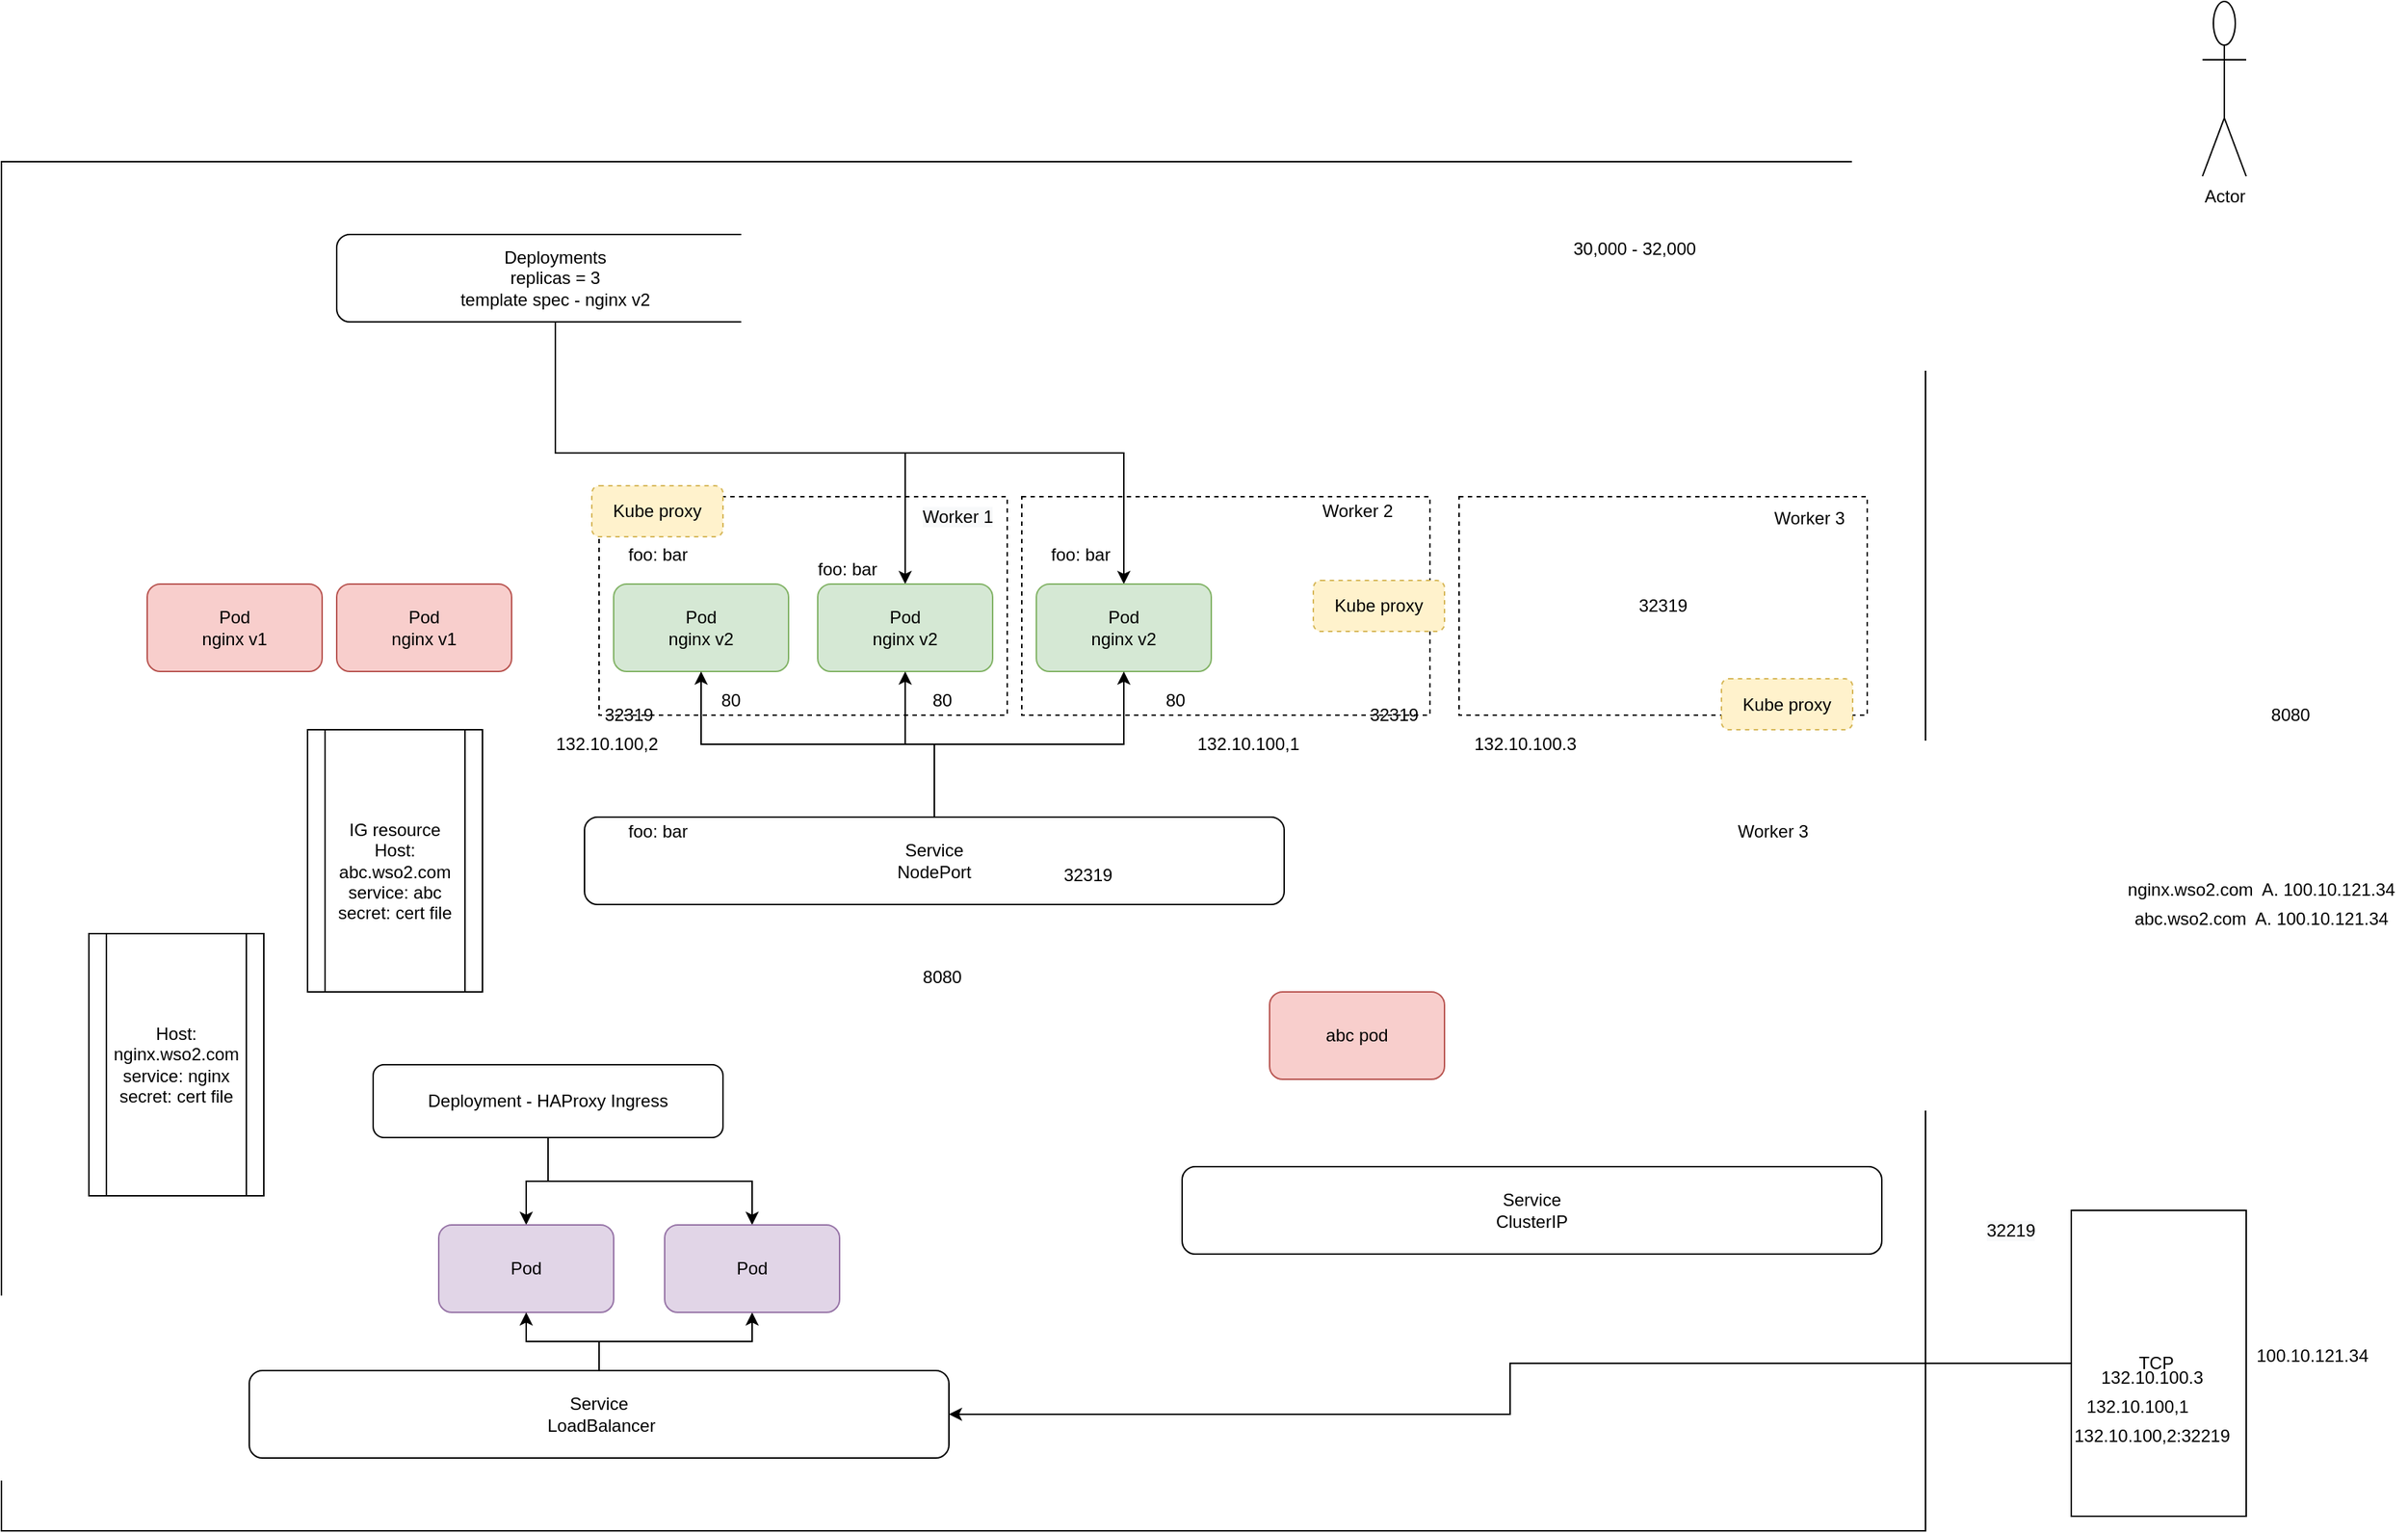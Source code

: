 <mxfile version="16.1.2" type="device" pages="2"><diagram id="NkX3YDX1I7fjAGdv_0Hl" name="Page-1"><mxGraphModel dx="1554" dy="2205" grid="1" gridSize="10" guides="1" tooltips="1" connect="1" arrows="1" fold="1" page="1" pageScale="1" pageWidth="850" pageHeight="1100" math="0" shadow="0"><root><mxCell id="0"/><mxCell id="1" parent="0"/><mxCell id="tuoSpdcc1mW_3n1KTDcN-21" value="" style="rounded=0;whiteSpace=wrap;html=1;" parent="1" vertex="1"><mxGeometry x="90" y="50" width="1320" height="940" as="geometry"/></mxCell><mxCell id="TDz-sHG2sghQoqLE4BUn-2" value="Pod&lt;br&gt;nginx v1" style="rounded=1;whiteSpace=wrap;html=1;fillColor=#f8cecc;strokeColor=#b85450;" parent="1" vertex="1"><mxGeometry x="190" y="340" width="120" height="60" as="geometry"/></mxCell><mxCell id="TDz-sHG2sghQoqLE4BUn-10" style="edgeStyle=orthogonalEdgeStyle;rounded=0;orthogonalLoop=1;jettySize=auto;html=1;exitX=0.5;exitY=1;exitDx=0;exitDy=0;" parent="1" source="TDz-sHG2sghQoqLE4BUn-3" target="TDz-sHG2sghQoqLE4BUn-8" edge="1"><mxGeometry relative="1" as="geometry"/></mxCell><mxCell id="tuoSpdcc1mW_3n1KTDcN-2" style="edgeStyle=orthogonalEdgeStyle;rounded=0;orthogonalLoop=1;jettySize=auto;html=1;exitX=0.5;exitY=1;exitDx=0;exitDy=0;" parent="1" source="TDz-sHG2sghQoqLE4BUn-3" target="tuoSpdcc1mW_3n1KTDcN-1" edge="1"><mxGeometry relative="1" as="geometry"/></mxCell><mxCell id="TDz-sHG2sghQoqLE4BUn-3" value="Deployments&lt;br&gt;replicas = 3&lt;br&gt;template spec - nginx v2" style="rounded=1;whiteSpace=wrap;html=1;" parent="1" vertex="1"><mxGeometry x="320" y="100" width="300" height="60" as="geometry"/></mxCell><mxCell id="TDz-sHG2sghQoqLE4BUn-5" value="Pod&lt;br&gt;nginx v1" style="rounded=1;whiteSpace=wrap;html=1;fillColor=#f8cecc;strokeColor=#b85450;" parent="1" vertex="1"><mxGeometry x="320" y="340" width="120" height="60" as="geometry"/></mxCell><mxCell id="TDz-sHG2sghQoqLE4BUn-7" value="Pod&lt;br&gt;nginx v2" style="rounded=1;whiteSpace=wrap;html=1;fillColor=#d5e8d4;strokeColor=#82b366;" parent="1" vertex="1"><mxGeometry x="510" y="340" width="120" height="60" as="geometry"/></mxCell><mxCell id="TDz-sHG2sghQoqLE4BUn-8" value="Pod&lt;br&gt;nginx v2" style="rounded=1;whiteSpace=wrap;html=1;fillColor=#d5e8d4;strokeColor=#82b366;" parent="1" vertex="1"><mxGeometry x="650" y="340" width="120" height="60" as="geometry"/></mxCell><mxCell id="tuoSpdcc1mW_3n1KTDcN-1" value="Pod&lt;br&gt;nginx v2" style="rounded=1;whiteSpace=wrap;html=1;fillColor=#d5e8d4;strokeColor=#82b366;" parent="1" vertex="1"><mxGeometry x="800" y="340" width="120" height="60" as="geometry"/></mxCell><mxCell id="tuoSpdcc1mW_3n1KTDcN-56" style="edgeStyle=orthogonalEdgeStyle;rounded=0;orthogonalLoop=1;jettySize=auto;html=1;exitX=0.5;exitY=1;exitDx=0;exitDy=0;" parent="1" source="tuoSpdcc1mW_3n1KTDcN-3" target="tuoSpdcc1mW_3n1KTDcN-55" edge="1"><mxGeometry relative="1" as="geometry"/></mxCell><mxCell id="tuoSpdcc1mW_3n1KTDcN-62" style="edgeStyle=orthogonalEdgeStyle;rounded=0;orthogonalLoop=1;jettySize=auto;html=1;exitX=0.5;exitY=1;exitDx=0;exitDy=0;entryX=0.5;entryY=0;entryDx=0;entryDy=0;" parent="1" source="tuoSpdcc1mW_3n1KTDcN-3" target="tuoSpdcc1mW_3n1KTDcN-61" edge="1"><mxGeometry relative="1" as="geometry"/></mxCell><mxCell id="tuoSpdcc1mW_3n1KTDcN-3" value="Deployment - HAProxy Ingress" style="rounded=1;whiteSpace=wrap;html=1;" parent="1" vertex="1"><mxGeometry x="345" y="670" width="240" height="50" as="geometry"/></mxCell><mxCell id="tuoSpdcc1mW_3n1KTDcN-10" style="edgeStyle=orthogonalEdgeStyle;rounded=0;orthogonalLoop=1;jettySize=auto;html=1;exitX=0.5;exitY=0;exitDx=0;exitDy=0;" parent="1" source="tuoSpdcc1mW_3n1KTDcN-8" target="TDz-sHG2sghQoqLE4BUn-7" edge="1"><mxGeometry relative="1" as="geometry"/></mxCell><mxCell id="tuoSpdcc1mW_3n1KTDcN-11" style="edgeStyle=orthogonalEdgeStyle;rounded=0;orthogonalLoop=1;jettySize=auto;html=1;exitX=0.5;exitY=0;exitDx=0;exitDy=0;" parent="1" source="tuoSpdcc1mW_3n1KTDcN-8" target="TDz-sHG2sghQoqLE4BUn-8" edge="1"><mxGeometry relative="1" as="geometry"/></mxCell><mxCell id="tuoSpdcc1mW_3n1KTDcN-12" style="edgeStyle=orthogonalEdgeStyle;rounded=0;orthogonalLoop=1;jettySize=auto;html=1;exitX=0.5;exitY=0;exitDx=0;exitDy=0;" parent="1" source="tuoSpdcc1mW_3n1KTDcN-8" target="tuoSpdcc1mW_3n1KTDcN-1" edge="1"><mxGeometry relative="1" as="geometry"/></mxCell><mxCell id="tuoSpdcc1mW_3n1KTDcN-8" value="Service&lt;br&gt;NodePort" style="rounded=1;whiteSpace=wrap;html=1;" parent="1" vertex="1"><mxGeometry x="490" y="500" width="480" height="60" as="geometry"/></mxCell><mxCell id="tuoSpdcc1mW_3n1KTDcN-13" value="foo: bar" style="text;html=1;align=center;verticalAlign=middle;resizable=0;points=[];autosize=1;strokeColor=none;fillColor=none;" parent="1" vertex="1"><mxGeometry x="510" y="500" width="60" height="20" as="geometry"/></mxCell><mxCell id="tuoSpdcc1mW_3n1KTDcN-14" value="foo: bar" style="text;html=1;align=center;verticalAlign=middle;resizable=0;points=[];autosize=1;strokeColor=none;fillColor=none;" parent="1" vertex="1"><mxGeometry x="510" y="310" width="60" height="20" as="geometry"/></mxCell><mxCell id="tuoSpdcc1mW_3n1KTDcN-15" value="foo: bar" style="text;html=1;align=center;verticalAlign=middle;resizable=0;points=[];autosize=1;strokeColor=none;fillColor=none;" parent="1" vertex="1"><mxGeometry x="640" y="320" width="60" height="20" as="geometry"/></mxCell><mxCell id="tuoSpdcc1mW_3n1KTDcN-16" value="foo: bar" style="text;html=1;align=center;verticalAlign=middle;resizable=0;points=[];autosize=1;strokeColor=none;fillColor=none;" parent="1" vertex="1"><mxGeometry x="800" y="310" width="60" height="20" as="geometry"/></mxCell><mxCell id="tuoSpdcc1mW_3n1KTDcN-17" value="80" style="text;html=1;align=center;verticalAlign=middle;resizable=0;points=[];autosize=1;strokeColor=none;fillColor=none;" parent="1" vertex="1"><mxGeometry x="575" y="410" width="30" height="20" as="geometry"/></mxCell><mxCell id="tuoSpdcc1mW_3n1KTDcN-18" value="80" style="text;html=1;align=center;verticalAlign=middle;resizable=0;points=[];autosize=1;strokeColor=none;fillColor=none;" parent="1" vertex="1"><mxGeometry x="720" y="410" width="30" height="20" as="geometry"/></mxCell><mxCell id="tuoSpdcc1mW_3n1KTDcN-19" value="80" style="text;html=1;align=center;verticalAlign=middle;resizable=0;points=[];autosize=1;strokeColor=none;fillColor=none;" parent="1" vertex="1"><mxGeometry x="880" y="410" width="30" height="20" as="geometry"/></mxCell><mxCell id="tuoSpdcc1mW_3n1KTDcN-20" value="8080" style="text;html=1;align=center;verticalAlign=middle;resizable=0;points=[];autosize=1;strokeColor=none;fillColor=none;" parent="1" vertex="1"><mxGeometry x="715" y="600" width="40" height="20" as="geometry"/></mxCell><mxCell id="tuoSpdcc1mW_3n1KTDcN-22" value="Actor" style="shape=umlActor;verticalLabelPosition=bottom;verticalAlign=top;html=1;outlineConnect=0;" parent="1" vertex="1"><mxGeometry x="1600" y="-60" width="30" height="120" as="geometry"/></mxCell><mxCell id="tuoSpdcc1mW_3n1KTDcN-23" value="" style="rounded=0;whiteSpace=wrap;html=1;fillColor=none;dashed=1;" parent="1" vertex="1"><mxGeometry x="500" y="280" width="280" height="150" as="geometry"/></mxCell><mxCell id="tuoSpdcc1mW_3n1KTDcN-25" value="" style="rounded=0;whiteSpace=wrap;html=1;fillColor=none;dashed=1;" parent="1" vertex="1"><mxGeometry x="790" y="280" width="280" height="150" as="geometry"/></mxCell><mxCell id="tuoSpdcc1mW_3n1KTDcN-26" value="Worker 2" style="text;html=1;align=center;verticalAlign=middle;resizable=0;points=[];autosize=1;strokeColor=none;fillColor=none;" parent="1" vertex="1"><mxGeometry x="990" y="280" width="60" height="20" as="geometry"/></mxCell><mxCell id="tuoSpdcc1mW_3n1KTDcN-28" value="&lt;span style=&quot;color: rgb(0 , 0 , 0) ; font-family: &amp;#34;helvetica&amp;#34; ; font-size: 12px ; font-style: normal ; font-weight: 400 ; letter-spacing: normal ; text-align: center ; text-indent: 0px ; text-transform: none ; word-spacing: 0px ; background-color: rgb(248 , 249 , 250) ; display: inline ; float: none&quot;&gt;Worker 1&lt;/span&gt;" style="text;whiteSpace=wrap;html=1;" parent="1" vertex="1"><mxGeometry x="720" y="280" width="70" height="30" as="geometry"/></mxCell><mxCell id="tuoSpdcc1mW_3n1KTDcN-29" value="30,000 - 32,000" style="text;html=1;align=center;verticalAlign=middle;resizable=0;points=[];autosize=1;strokeColor=none;fillColor=none;" parent="1" vertex="1"><mxGeometry x="1160" y="100" width="100" height="20" as="geometry"/></mxCell><mxCell id="tuoSpdcc1mW_3n1KTDcN-30" value="32319" style="text;html=1;align=center;verticalAlign=middle;resizable=0;points=[];autosize=1;strokeColor=none;fillColor=none;" parent="1" vertex="1"><mxGeometry x="1020" y="420" width="50" height="20" as="geometry"/></mxCell><mxCell id="tuoSpdcc1mW_3n1KTDcN-31" value="32319" style="text;html=1;align=center;verticalAlign=middle;resizable=0;points=[];autosize=1;strokeColor=none;fillColor=none;" parent="1" vertex="1"><mxGeometry x="495" y="420" width="50" height="20" as="geometry"/></mxCell><mxCell id="tuoSpdcc1mW_3n1KTDcN-33" value="132.10.100,1" style="text;html=1;align=center;verticalAlign=middle;resizable=0;points=[];autosize=1;strokeColor=none;fillColor=none;" parent="1" vertex="1"><mxGeometry x="900" y="440" width="90" height="20" as="geometry"/></mxCell><mxCell id="tuoSpdcc1mW_3n1KTDcN-34" value="132.10.100,2" style="text;html=1;align=center;verticalAlign=middle;resizable=0;points=[];autosize=1;strokeColor=none;fillColor=none;" parent="1" vertex="1"><mxGeometry x="460" y="440" width="90" height="20" as="geometry"/></mxCell><mxCell id="tuoSpdcc1mW_3n1KTDcN-35" value="32319" style="rounded=0;whiteSpace=wrap;html=1;fillColor=none;dashed=1;" parent="1" vertex="1"><mxGeometry x="1090" y="280" width="280" height="150" as="geometry"/></mxCell><mxCell id="tuoSpdcc1mW_3n1KTDcN-36" value="Worker 3" style="text;html=1;align=center;verticalAlign=middle;resizable=0;points=[];autosize=1;strokeColor=none;fillColor=none;" parent="1" vertex="1"><mxGeometry x="1300" y="285" width="60" height="20" as="geometry"/></mxCell><mxCell id="tuoSpdcc1mW_3n1KTDcN-37" value="132.10.100.3" style="text;html=1;align=center;verticalAlign=middle;resizable=0;points=[];autosize=1;strokeColor=none;fillColor=none;" parent="1" vertex="1"><mxGeometry x="1090" y="440" width="90" height="20" as="geometry"/></mxCell><mxCell id="tuoSpdcc1mW_3n1KTDcN-38" value="32319" style="text;html=1;align=center;verticalAlign=middle;resizable=0;points=[];autosize=1;strokeColor=none;fillColor=none;" parent="1" vertex="1"><mxGeometry x="810" y="530" width="50" height="20" as="geometry"/></mxCell><mxCell id="tuoSpdcc1mW_3n1KTDcN-40" value="Kube proxy" style="rounded=1;whiteSpace=wrap;html=1;dashed=1;fillColor=#fff2cc;strokeColor=#d6b656;" parent="1" vertex="1"><mxGeometry x="1270" y="405" width="90" height="35" as="geometry"/></mxCell><mxCell id="tuoSpdcc1mW_3n1KTDcN-41" value="Kube proxy" style="rounded=1;whiteSpace=wrap;html=1;dashed=1;fillColor=#fff2cc;strokeColor=#d6b656;" parent="1" vertex="1"><mxGeometry x="990" y="337.5" width="90" height="35" as="geometry"/></mxCell><mxCell id="tuoSpdcc1mW_3n1KTDcN-42" value="Kube proxy" style="rounded=1;whiteSpace=wrap;html=1;dashed=1;fillColor=#fff2cc;strokeColor=#d6b656;" parent="1" vertex="1"><mxGeometry x="495" y="272.5" width="90" height="35" as="geometry"/></mxCell><mxCell id="tuoSpdcc1mW_3n1KTDcN-44" value="8080" style="text;html=1;align=center;verticalAlign=middle;resizable=0;points=[];autosize=1;strokeColor=none;fillColor=none;" parent="1" vertex="1"><mxGeometry x="1640" y="420" width="40" height="20" as="geometry"/></mxCell><mxCell id="tuoSpdcc1mW_3n1KTDcN-50" value="Worker 3" style="text;html=1;align=center;verticalAlign=middle;resizable=0;points=[];autosize=1;strokeColor=none;fillColor=none;" parent="1" vertex="1"><mxGeometry x="1275" y="500" width="60" height="20" as="geometry"/></mxCell><mxCell id="tuoSpdcc1mW_3n1KTDcN-55" value="Pod" style="rounded=1;whiteSpace=wrap;html=1;fillColor=#e1d5e7;strokeColor=#9673a6;" parent="1" vertex="1"><mxGeometry x="390" y="780" width="120" height="60" as="geometry"/></mxCell><mxCell id="tuoSpdcc1mW_3n1KTDcN-57" value="Host: nginx.wso2.com&lt;br&gt;service: nginx&lt;br&gt;secret: cert file" style="shape=process;whiteSpace=wrap;html=1;backgroundOutline=1;fillColor=none;" parent="1" vertex="1"><mxGeometry x="150" y="580" width="120" height="180" as="geometry"/></mxCell><mxCell id="tuoSpdcc1mW_3n1KTDcN-69" style="edgeStyle=orthogonalEdgeStyle;rounded=0;orthogonalLoop=1;jettySize=auto;html=1;exitX=0.5;exitY=0;exitDx=0;exitDy=0;" parent="1" source="tuoSpdcc1mW_3n1KTDcN-60" target="tuoSpdcc1mW_3n1KTDcN-55" edge="1"><mxGeometry relative="1" as="geometry"/></mxCell><mxCell id="tuoSpdcc1mW_3n1KTDcN-70" style="edgeStyle=orthogonalEdgeStyle;rounded=0;orthogonalLoop=1;jettySize=auto;html=1;exitX=0.5;exitY=0;exitDx=0;exitDy=0;" parent="1" source="tuoSpdcc1mW_3n1KTDcN-60" target="tuoSpdcc1mW_3n1KTDcN-61" edge="1"><mxGeometry relative="1" as="geometry"/></mxCell><mxCell id="tuoSpdcc1mW_3n1KTDcN-60" value="Service&lt;br&gt;&amp;nbsp;LoadBalancer" style="rounded=1;whiteSpace=wrap;html=1;" parent="1" vertex="1"><mxGeometry x="260" y="880" width="480" height="60" as="geometry"/></mxCell><mxCell id="tuoSpdcc1mW_3n1KTDcN-61" value="Pod" style="rounded=1;whiteSpace=wrap;html=1;fillColor=#e1d5e7;strokeColor=#9673a6;" parent="1" vertex="1"><mxGeometry x="545" y="780" width="120" height="60" as="geometry"/></mxCell><mxCell id="tuoSpdcc1mW_3n1KTDcN-68" style="edgeStyle=orthogonalEdgeStyle;rounded=0;orthogonalLoop=1;jettySize=auto;html=1;exitX=0;exitY=0.5;exitDx=0;exitDy=0;" parent="1" source="tuoSpdcc1mW_3n1KTDcN-63" target="tuoSpdcc1mW_3n1KTDcN-60" edge="1"><mxGeometry relative="1" as="geometry"/></mxCell><mxCell id="tuoSpdcc1mW_3n1KTDcN-63" value="TCP&amp;nbsp;" style="rounded=0;whiteSpace=wrap;html=1;fillColor=none;" parent="1" vertex="1"><mxGeometry x="1510" y="770" width="120" height="210" as="geometry"/></mxCell><mxCell id="tuoSpdcc1mW_3n1KTDcN-64" value="132.10.100.3" style="text;html=1;align=center;verticalAlign=middle;resizable=0;points=[];autosize=1;strokeColor=none;fillColor=none;" parent="1" vertex="1"><mxGeometry x="1520" y="875" width="90" height="20" as="geometry"/></mxCell><mxCell id="tuoSpdcc1mW_3n1KTDcN-65" value="132.10.100,1" style="text;html=1;align=center;verticalAlign=middle;resizable=0;points=[];autosize=1;strokeColor=none;fillColor=none;" parent="1" vertex="1"><mxGeometry x="1510" y="895" width="90" height="20" as="geometry"/></mxCell><mxCell id="tuoSpdcc1mW_3n1KTDcN-66" value="132.10.100,2:32219" style="text;html=1;align=center;verticalAlign=middle;resizable=0;points=[];autosize=1;strokeColor=none;fillColor=none;" parent="1" vertex="1"><mxGeometry x="1505" y="915" width="120" height="20" as="geometry"/></mxCell><mxCell id="tuoSpdcc1mW_3n1KTDcN-67" value="&lt;meta charset=&quot;utf-8&quot;&gt;&lt;span style=&quot;color: rgb(0, 0, 0); font-family: helvetica; font-size: 12px; font-style: normal; font-weight: 400; letter-spacing: normal; text-align: center; text-indent: 0px; text-transform: none; word-spacing: 0px; background-color: rgb(248, 249, 250); display: inline; float: none;&quot;&gt;32219&lt;/span&gt;" style="text;whiteSpace=wrap;html=1;" parent="1" vertex="1"><mxGeometry x="1450" y="770" width="60" height="30" as="geometry"/></mxCell><mxCell id="tuoSpdcc1mW_3n1KTDcN-71" value="100.10.121.34" style="text;html=1;align=center;verticalAlign=middle;resizable=0;points=[];autosize=1;strokeColor=none;fillColor=none;" parent="1" vertex="1"><mxGeometry x="1630" y="860" width="90" height="20" as="geometry"/></mxCell><mxCell id="tuoSpdcc1mW_3n1KTDcN-72" value="nginx.wso2.com&amp;nbsp; A. 100.10.121.34" style="text;html=1;align=center;verticalAlign=middle;resizable=0;points=[];autosize=1;strokeColor=none;fillColor=none;" parent="1" vertex="1"><mxGeometry x="1540" y="540" width="200" height="20" as="geometry"/></mxCell><mxCell id="tuoSpdcc1mW_3n1KTDcN-73" value="Service&lt;br&gt;ClusterIP" style="rounded=1;whiteSpace=wrap;html=1;" parent="1" vertex="1"><mxGeometry x="900" y="740" width="480" height="60" as="geometry"/></mxCell><mxCell id="tuoSpdcc1mW_3n1KTDcN-76" value="abc pod" style="rounded=1;whiteSpace=wrap;html=1;fillColor=#f8cecc;strokeColor=#b85450;" parent="1" vertex="1"><mxGeometry x="960" y="620" width="120" height="60" as="geometry"/></mxCell><mxCell id="tuoSpdcc1mW_3n1KTDcN-77" value="abc.wso2.com&amp;nbsp; A. 100.10.121.34" style="text;html=1;align=center;verticalAlign=middle;resizable=0;points=[];autosize=1;strokeColor=none;fillColor=none;" parent="1" vertex="1"><mxGeometry x="1545" y="560" width="190" height="20" as="geometry"/></mxCell><mxCell id="tuoSpdcc1mW_3n1KTDcN-78" value="&lt;br&gt;IG resource&lt;br&gt;Host: abc.wso2.com&lt;br&gt;service: abc&lt;br&gt;secret: cert file" style="shape=process;whiteSpace=wrap;html=1;backgroundOutline=1;fillColor=none;" parent="1" vertex="1"><mxGeometry x="300" y="440" width="120" height="180" as="geometry"/></mxCell></root></mxGraphModel></diagram><diagram id="eZeYTC25DLylVk7Uj9D1" name="Page-2"><mxGraphModel dx="2404" dy="1105" grid="1" gridSize="10" guides="1" tooltips="1" connect="1" arrows="1" fold="1" page="1" pageScale="1" pageWidth="850" pageHeight="1100" math="0" shadow="0"><root><mxCell id="0DbpfVLJdlQre-Jqw0fA-0"/><mxCell id="0DbpfVLJdlQre-Jqw0fA-1" parent="0DbpfVLJdlQre-Jqw0fA-0"/><mxCell id="0DbpfVLJdlQre-Jqw0fA-17" value="" style="whiteSpace=wrap;html=1;" vertex="1" parent="0DbpfVLJdlQre-Jqw0fA-1"><mxGeometry x="350" y="610" width="390" height="390" as="geometry"/></mxCell><mxCell id="0DbpfVLJdlQre-Jqw0fA-2" value="nginx" style="rounded=1;whiteSpace=wrap;html=1;" vertex="1" parent="0DbpfVLJdlQre-Jqw0fA-1"><mxGeometry x="300" y="380" width="155" height="70" as="geometry"/></mxCell><mxCell id="0DbpfVLJdlQre-Jqw0fA-15" style="edgeStyle=orthogonalEdgeStyle;rounded=0;orthogonalLoop=1;jettySize=auto;html=1;exitX=1;exitY=0.5;exitDx=0;exitDy=0;entryX=0.5;entryY=0;entryDx=0;entryDy=0;" edge="1" parent="0DbpfVLJdlQre-Jqw0fA-1" source="0DbpfVLJdlQre-Jqw0fA-5" target="0DbpfVLJdlQre-Jqw0fA-2"><mxGeometry relative="1" as="geometry"/></mxCell><mxCell id="0DbpfVLJdlQre-Jqw0fA-5" value="app config CM" style="rounded=1;whiteSpace=wrap;html=1;" vertex="1" parent="0DbpfVLJdlQre-Jqw0fA-1"><mxGeometry x="60" y="160" width="155" height="70" as="geometry"/></mxCell><mxCell id="0DbpfVLJdlQre-Jqw0fA-18" value="" style="rounded=1;whiteSpace=wrap;html=1;" vertex="1" parent="0DbpfVLJdlQre-Jqw0fA-1"><mxGeometry x="500" y="750" width="220" height="230" as="geometry"/></mxCell><mxCell id="0DbpfVLJdlQre-Jqw0fA-16" value="injected as env variable" style="text;html=1;align=center;verticalAlign=middle;resizable=0;points=[];autosize=1;strokeColor=none;fillColor=none;" vertex="1" parent="0DbpfVLJdlQre-Jqw0fA-1"><mxGeometry x="390" y="240" width="140" height="20" as="geometry"/></mxCell><mxCell id="0DbpfVLJdlQre-Jqw0fA-19" value="Pod" style="text;html=1;align=center;verticalAlign=middle;resizable=0;points=[];autosize=1;strokeColor=none;fillColor=none;" vertex="1" parent="0DbpfVLJdlQre-Jqw0fA-1"><mxGeometry x="357.5" y="580" width="40" height="20" as="geometry"/></mxCell><mxCell id="0DbpfVLJdlQre-Jqw0fA-20" value="app config CM" style="rounded=1;whiteSpace=wrap;html=1;" vertex="1" parent="0DbpfVLJdlQre-Jqw0fA-1"><mxGeometry x="80" y="180" width="155" height="70" as="geometry"/></mxCell><mxCell id="0DbpfVLJdlQre-Jqw0fA-21" value="Volumes" style="text;html=1;align=center;verticalAlign=middle;resizable=0;points=[];autosize=1;strokeColor=none;fillColor=none;" vertex="1" parent="0DbpfVLJdlQre-Jqw0fA-1"><mxGeometry x="650" y="950" width="60" height="20" as="geometry"/></mxCell><mxCell id="0DbpfVLJdlQre-Jqw0fA-22" value="nginx" style="rounded=1;whiteSpace=wrap;html=1;" vertex="1" parent="0DbpfVLJdlQre-Jqw0fA-1"><mxGeometry x="357.5" y="640" width="155" height="70" as="geometry"/></mxCell><mxCell id="0DbpfVLJdlQre-Jqw0fA-23" value="container" style="text;html=1;align=center;verticalAlign=middle;resizable=0;points=[];autosize=1;strokeColor=none;fillColor=none;" vertex="1" parent="0DbpfVLJdlQre-Jqw0fA-1"><mxGeometry x="357.5" y="620" width="60" height="20" as="geometry"/></mxCell><mxCell id="0DbpfVLJdlQre-Jqw0fA-28" style="edgeStyle=orthogonalEdgeStyle;rounded=0;orthogonalLoop=1;jettySize=auto;html=1;exitX=0.5;exitY=0;exitDx=0;exitDy=0;entryX=1;entryY=0.5;entryDx=0;entryDy=0;" edge="1" parent="0DbpfVLJdlQre-Jqw0fA-1" source="0DbpfVLJdlQre-Jqw0fA-24" target="0DbpfVLJdlQre-Jqw0fA-22"><mxGeometry relative="1" as="geometry"/></mxCell><mxCell id="0DbpfVLJdlQre-Jqw0fA-24" value="index html volume" style="rounded=1;whiteSpace=wrap;html=1;" vertex="1" parent="0DbpfVLJdlQre-Jqw0fA-1"><mxGeometry x="513" y="860" width="120" height="60" as="geometry"/></mxCell><mxCell id="0DbpfVLJdlQre-Jqw0fA-27" style="edgeStyle=orthogonalEdgeStyle;rounded=0;orthogonalLoop=1;jettySize=auto;html=1;exitX=0.5;exitY=1;exitDx=0;exitDy=0;entryX=0;entryY=0.5;entryDx=0;entryDy=0;" edge="1" parent="0DbpfVLJdlQre-Jqw0fA-1" source="0DbpfVLJdlQre-Jqw0fA-26" target="0DbpfVLJdlQre-Jqw0fA-24"><mxGeometry relative="1" as="geometry"/></mxCell><mxCell id="0DbpfVLJdlQre-Jqw0fA-26" value="index-html cm" style="rounded=1;whiteSpace=wrap;html=1;" vertex="1" parent="0DbpfVLJdlQre-Jqw0fA-1"><mxGeometry x="30" y="520" width="155" height="70" as="geometry"/></mxCell><mxCell id="0DbpfVLJdlQre-Jqw0fA-29" value="mount to path /usr" style="text;html=1;align=center;verticalAlign=middle;resizable=0;points=[];autosize=1;strokeColor=none;fillColor=none;" vertex="1" parent="0DbpfVLJdlQre-Jqw0fA-1"><mxGeometry x="580" y="700" width="110" height="20" as="geometry"/></mxCell><mxCell id="0DbpfVLJdlQre-Jqw0fA-30" value="" style="shape=process;whiteSpace=wrap;html=1;backgroundOutline=1;" vertex="1" parent="0DbpfVLJdlQre-Jqw0fA-1"><mxGeometry x="-20" y="1080" width="120" height="60" as="geometry"/></mxCell></root></mxGraphModel></diagram></mxfile>